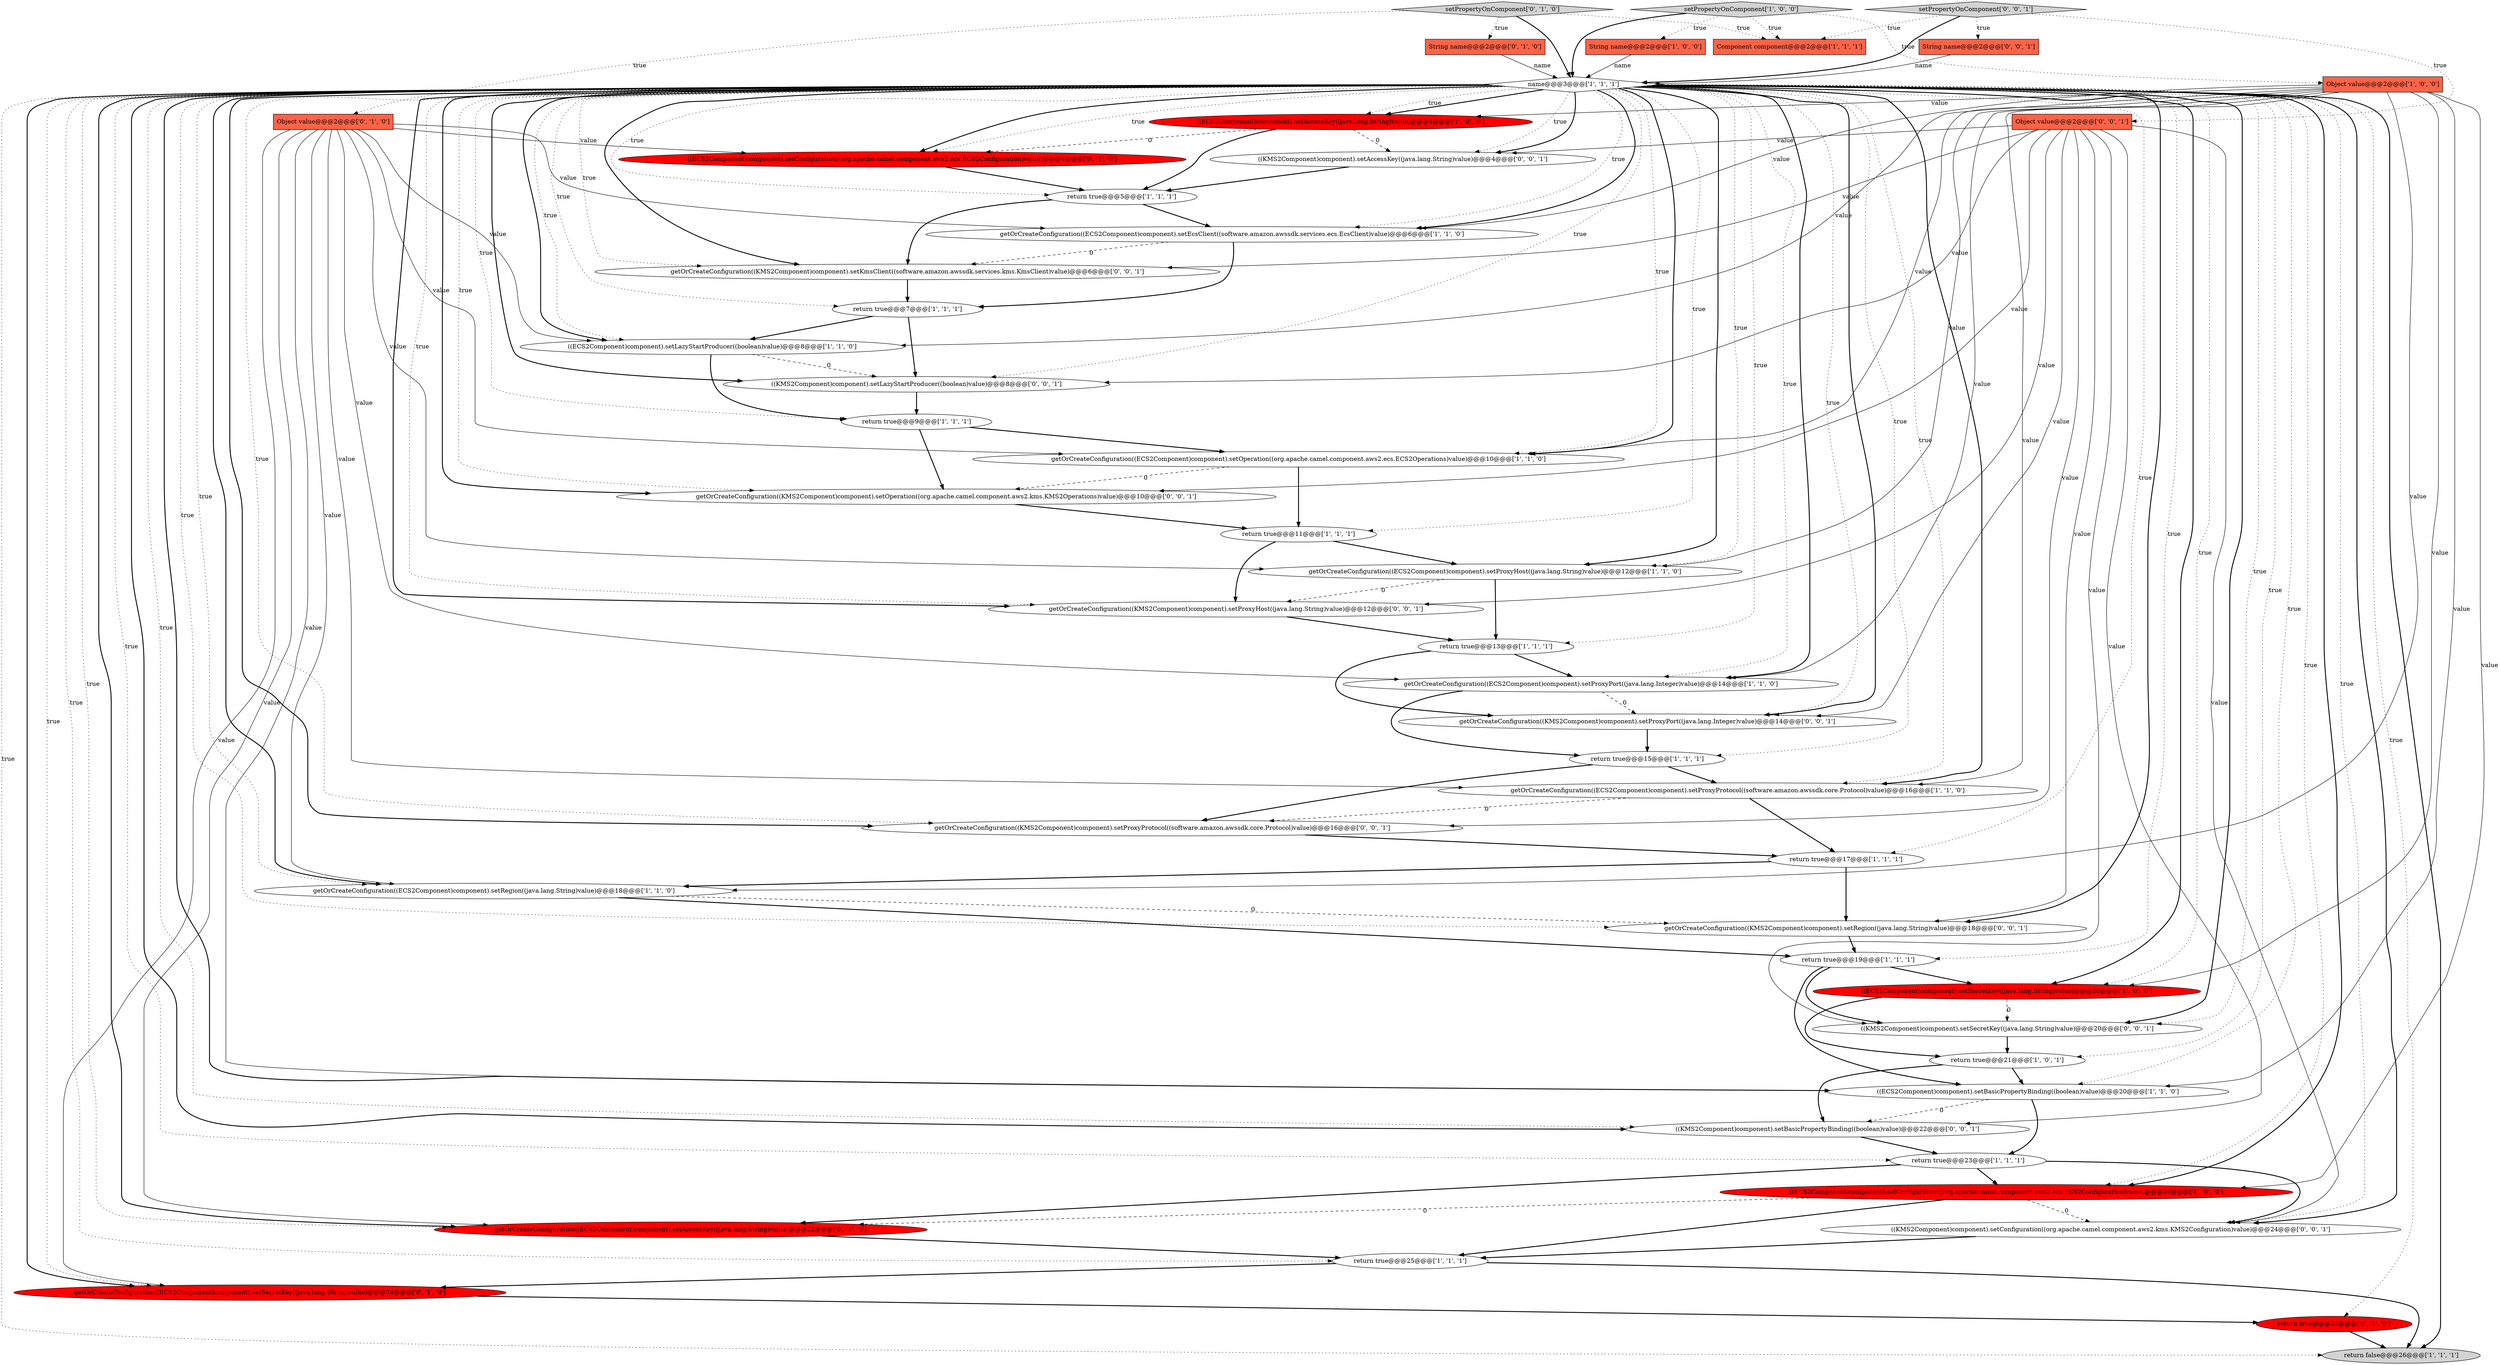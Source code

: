 digraph {
10 [style = filled, label = "return true@@@19@@@['1', '1', '1']", fillcolor = white, shape = ellipse image = "AAA0AAABBB1BBB"];
20 [style = filled, label = "getOrCreateConfiguration((ECS2Component)component).setEcsClient((software.amazon.awssdk.services.ecs.EcsClient)value)@@@6@@@['1', '1', '0']", fillcolor = white, shape = ellipse image = "AAA0AAABBB1BBB"];
30 [style = filled, label = "Object value@@@2@@@['0', '1', '0']", fillcolor = tomato, shape = box image = "AAA0AAABBB2BBB"];
18 [style = filled, label = "return true@@@5@@@['1', '1', '1']", fillcolor = white, shape = ellipse image = "AAA0AAABBB1BBB"];
39 [style = filled, label = "((KMS2Component)component).setSecretKey((java.lang.String)value)@@@20@@@['0', '0', '1']", fillcolor = white, shape = ellipse image = "AAA0AAABBB3BBB"];
35 [style = filled, label = "getOrCreateConfiguration((KMS2Component)component).setRegion((java.lang.String)value)@@@18@@@['0', '0', '1']", fillcolor = white, shape = ellipse image = "AAA0AAABBB3BBB"];
42 [style = filled, label = "getOrCreateConfiguration((KMS2Component)component).setKmsClient((software.amazon.awssdk.services.kms.KmsClient)value)@@@6@@@['0', '0', '1']", fillcolor = white, shape = ellipse image = "AAA0AAABBB3BBB"];
38 [style = filled, label = "String name@@@2@@@['0', '0', '1']", fillcolor = tomato, shape = box image = "AAA0AAABBB3BBB"];
7 [style = filled, label = "getOrCreateConfiguration((ECS2Component)component).setProxyPort((java.lang.Integer)value)@@@14@@@['1', '1', '0']", fillcolor = white, shape = ellipse image = "AAA0AAABBB1BBB"];
46 [style = filled, label = "getOrCreateConfiguration((KMS2Component)component).setProxyProtocol((software.amazon.awssdk.core.Protocol)value)@@@16@@@['0', '0', '1']", fillcolor = white, shape = ellipse image = "AAA0AAABBB3BBB"];
11 [style = filled, label = "((ECS2Component)component).setSecretKey((java.lang.String)value)@@@20@@@['1', '0', '0']", fillcolor = red, shape = ellipse image = "AAA1AAABBB1BBB"];
44 [style = filled, label = "((KMS2Component)component).setLazyStartProducer((boolean)value)@@@8@@@['0', '0', '1']", fillcolor = white, shape = ellipse image = "AAA0AAABBB3BBB"];
1 [style = filled, label = "((ECS2Component)component).setConfiguration((org.apache.camel.component.aws2.ecs.ECS2Configuration)value)@@@24@@@['1', '0', '0']", fillcolor = red, shape = ellipse image = "AAA1AAABBB1BBB"];
3 [style = filled, label = "return true@@@13@@@['1', '1', '1']", fillcolor = white, shape = ellipse image = "AAA0AAABBB1BBB"];
45 [style = filled, label = "getOrCreateConfiguration((KMS2Component)component).setProxyHost((java.lang.String)value)@@@12@@@['0', '0', '1']", fillcolor = white, shape = ellipse image = "AAA0AAABBB3BBB"];
32 [style = filled, label = "getOrCreateConfiguration((ECS2Component)component).setAccessKey((java.lang.String)value)@@@22@@@['0', '1', '0']", fillcolor = red, shape = ellipse image = "AAA1AAABBB2BBB"];
33 [style = filled, label = "getOrCreateConfiguration((ECS2Component)component).setSecretKey((java.lang.String)value)@@@24@@@['0', '1', '0']", fillcolor = red, shape = ellipse image = "AAA1AAABBB2BBB"];
41 [style = filled, label = "((KMS2Component)component).setConfiguration((org.apache.camel.component.aws2.kms.KMS2Configuration)value)@@@24@@@['0', '0', '1']", fillcolor = white, shape = ellipse image = "AAA0AAABBB3BBB"];
43 [style = filled, label = "getOrCreateConfiguration((KMS2Component)component).setOperation((org.apache.camel.component.aws2.kms.KMS2Operations)value)@@@10@@@['0', '0', '1']", fillcolor = white, shape = ellipse image = "AAA0AAABBB3BBB"];
5 [style = filled, label = "return true@@@9@@@['1', '1', '1']", fillcolor = white, shape = ellipse image = "AAA0AAABBB1BBB"];
2 [style = filled, label = "getOrCreateConfiguration((ECS2Component)component).setOperation((org.apache.camel.component.aws2.ecs.ECS2Operations)value)@@@10@@@['1', '1', '0']", fillcolor = white, shape = ellipse image = "AAA0AAABBB1BBB"];
25 [style = filled, label = "getOrCreateConfiguration((ECS2Component)component).setRegion((java.lang.String)value)@@@18@@@['1', '1', '0']", fillcolor = white, shape = ellipse image = "AAA0AAABBB1BBB"];
28 [style = filled, label = "String name@@@2@@@['0', '1', '0']", fillcolor = tomato, shape = box image = "AAA0AAABBB2BBB"];
9 [style = filled, label = "String name@@@2@@@['1', '0', '0']", fillcolor = tomato, shape = box image = "AAA0AAABBB1BBB"];
13 [style = filled, label = "return true@@@15@@@['1', '1', '1']", fillcolor = white, shape = ellipse image = "AAA0AAABBB1BBB"];
31 [style = filled, label = "setPropertyOnComponent['0', '1', '0']", fillcolor = lightgray, shape = diamond image = "AAA0AAABBB2BBB"];
6 [style = filled, label = "return true@@@11@@@['1', '1', '1']", fillcolor = white, shape = ellipse image = "AAA0AAABBB1BBB"];
24 [style = filled, label = "getOrCreateConfiguration((ECS2Component)component).setProxyHost((java.lang.String)value)@@@12@@@['1', '1', '0']", fillcolor = white, shape = ellipse image = "AAA0AAABBB1BBB"];
22 [style = filled, label = "return true@@@21@@@['1', '0', '1']", fillcolor = white, shape = ellipse image = "AAA0AAABBB1BBB"];
14 [style = filled, label = "return false@@@26@@@['1', '1', '1']", fillcolor = lightgray, shape = ellipse image = "AAA0AAABBB1BBB"];
21 [style = filled, label = "((ECS2Component)component).setBasicPropertyBinding((boolean)value)@@@20@@@['1', '1', '0']", fillcolor = white, shape = ellipse image = "AAA0AAABBB1BBB"];
34 [style = filled, label = "return true@@@25@@@['0', '1', '0']", fillcolor = red, shape = ellipse image = "AAA1AAABBB2BBB"];
26 [style = filled, label = "((ECS2Component)component).setAccessKey((java.lang.String)value)@@@4@@@['1', '0', '0']", fillcolor = red, shape = ellipse image = "AAA1AAABBB1BBB"];
12 [style = filled, label = "return true@@@7@@@['1', '1', '1']", fillcolor = white, shape = ellipse image = "AAA0AAABBB1BBB"];
4 [style = filled, label = "setPropertyOnComponent['1', '0', '0']", fillcolor = lightgray, shape = diamond image = "AAA0AAABBB1BBB"];
19 [style = filled, label = "return true@@@17@@@['1', '1', '1']", fillcolor = white, shape = ellipse image = "AAA0AAABBB1BBB"];
48 [style = filled, label = "getOrCreateConfiguration((KMS2Component)component).setProxyPort((java.lang.Integer)value)@@@14@@@['0', '0', '1']", fillcolor = white, shape = ellipse image = "AAA0AAABBB3BBB"];
8 [style = filled, label = "Object value@@@2@@@['1', '0', '0']", fillcolor = tomato, shape = box image = "AAA0AAABBB1BBB"];
23 [style = filled, label = "return true@@@25@@@['1', '1', '1']", fillcolor = white, shape = ellipse image = "AAA0AAABBB1BBB"];
36 [style = filled, label = "((KMS2Component)component).setAccessKey((java.lang.String)value)@@@4@@@['0', '0', '1']", fillcolor = white, shape = ellipse image = "AAA0AAABBB3BBB"];
47 [style = filled, label = "((KMS2Component)component).setBasicPropertyBinding((boolean)value)@@@22@@@['0', '0', '1']", fillcolor = white, shape = ellipse image = "AAA0AAABBB3BBB"];
15 [style = filled, label = "((ECS2Component)component).setLazyStartProducer((boolean)value)@@@8@@@['1', '1', '0']", fillcolor = white, shape = ellipse image = "AAA0AAABBB1BBB"];
17 [style = filled, label = "getOrCreateConfiguration((ECS2Component)component).setProxyProtocol((software.amazon.awssdk.core.Protocol)value)@@@16@@@['1', '1', '0']", fillcolor = white, shape = ellipse image = "AAA0AAABBB1BBB"];
37 [style = filled, label = "setPropertyOnComponent['0', '0', '1']", fillcolor = lightgray, shape = diamond image = "AAA0AAABBB3BBB"];
40 [style = filled, label = "Object value@@@2@@@['0', '0', '1']", fillcolor = tomato, shape = box image = "AAA0AAABBB3BBB"];
27 [style = filled, label = "name@@@3@@@['1', '1', '1']", fillcolor = white, shape = diamond image = "AAA0AAABBB1BBB"];
16 [style = filled, label = "Component component@@@2@@@['1', '1', '1']", fillcolor = tomato, shape = box image = "AAA0AAABBB1BBB"];
29 [style = filled, label = "((ECS2Component)component).setConfiguration((org.apache.camel.component.aws2.ecs.ECS2Configuration)value)@@@4@@@['0', '1', '0']", fillcolor = red, shape = ellipse image = "AAA1AAABBB2BBB"];
0 [style = filled, label = "return true@@@23@@@['1', '1', '1']", fillcolor = white, shape = ellipse image = "AAA0AAABBB1BBB"];
8->15 [style = solid, label="value"];
40->48 [style = solid, label="value"];
27->14 [style = dotted, label="true"];
27->1 [style = dotted, label="true"];
27->32 [style = dotted, label="true"];
27->47 [style = dotted, label="true"];
27->32 [style = bold, label=""];
32->23 [style = bold, label=""];
40->42 [style = solid, label="value"];
12->44 [style = bold, label=""];
37->27 [style = bold, label=""];
27->44 [style = dotted, label="true"];
8->26 [style = solid, label="value"];
2->6 [style = bold, label=""];
27->33 [style = dotted, label="true"];
27->44 [style = bold, label=""];
30->25 [style = solid, label="value"];
40->36 [style = solid, label="value"];
27->23 [style = dotted, label="true"];
27->2 [style = dotted, label="true"];
27->15 [style = dotted, label="true"];
27->19 [style = dotted, label="true"];
27->15 [style = bold, label=""];
1->23 [style = bold, label=""];
40->41 [style = solid, label="value"];
29->18 [style = bold, label=""];
37->38 [style = dotted, label="true"];
8->24 [style = solid, label="value"];
13->17 [style = bold, label=""];
23->33 [style = bold, label=""];
10->39 [style = bold, label=""];
31->28 [style = dotted, label="true"];
38->27 [style = solid, label="name"];
11->39 [style = dashed, label="0"];
17->46 [style = dashed, label="0"];
22->47 [style = bold, label=""];
27->7 [style = bold, label=""];
27->45 [style = bold, label=""];
36->18 [style = bold, label=""];
27->17 [style = bold, label=""];
13->46 [style = bold, label=""];
25->10 [style = bold, label=""];
35->10 [style = bold, label=""];
27->33 [style = bold, label=""];
30->21 [style = solid, label="value"];
27->18 [style = dotted, label="true"];
27->35 [style = dotted, label="true"];
47->0 [style = bold, label=""];
26->29 [style = dashed, label="0"];
27->25 [style = bold, label=""];
27->2 [style = bold, label=""];
27->36 [style = dotted, label="true"];
10->11 [style = bold, label=""];
27->22 [style = dotted, label="true"];
27->25 [style = dotted, label="true"];
21->0 [style = bold, label=""];
7->48 [style = dashed, label="0"];
27->41 [style = dotted, label="true"];
27->24 [style = dotted, label="true"];
10->21 [style = bold, label=""];
27->21 [style = dotted, label="true"];
40->45 [style = solid, label="value"];
40->35 [style = solid, label="value"];
19->25 [style = bold, label=""];
39->22 [style = bold, label=""];
23->14 [style = bold, label=""];
2->43 [style = dashed, label="0"];
31->30 [style = dotted, label="true"];
18->20 [style = bold, label=""];
27->46 [style = bold, label=""];
24->45 [style = dashed, label="0"];
27->11 [style = bold, label=""];
31->27 [style = bold, label=""];
3->7 [style = bold, label=""];
27->29 [style = dotted, label="true"];
30->2 [style = solid, label="value"];
27->20 [style = dotted, label="true"];
27->48 [style = dotted, label="true"];
8->11 [style = solid, label="value"];
8->25 [style = solid, label="value"];
34->14 [style = bold, label=""];
46->19 [style = bold, label=""];
48->13 [style = bold, label=""];
27->42 [style = dotted, label="true"];
27->29 [style = bold, label=""];
27->47 [style = bold, label=""];
27->20 [style = bold, label=""];
24->3 [style = bold, label=""];
30->32 [style = solid, label="value"];
27->26 [style = bold, label=""];
9->27 [style = solid, label="name"];
27->45 [style = dotted, label="true"];
8->21 [style = solid, label="value"];
27->43 [style = bold, label=""];
27->39 [style = dotted, label="true"];
27->14 [style = bold, label=""];
8->1 [style = solid, label="value"];
6->24 [style = bold, label=""];
40->39 [style = solid, label="value"];
27->13 [style = dotted, label="true"];
1->32 [style = dashed, label="0"];
30->20 [style = solid, label="value"];
40->44 [style = solid, label="value"];
27->35 [style = bold, label=""];
0->41 [style = bold, label=""];
27->39 [style = bold, label=""];
20->42 [style = dashed, label="0"];
21->47 [style = dashed, label="0"];
28->27 [style = solid, label="name"];
27->46 [style = dotted, label="true"];
0->1 [style = bold, label=""];
30->29 [style = solid, label="value"];
19->35 [style = bold, label=""];
11->22 [style = bold, label=""];
27->24 [style = bold, label=""];
8->20 [style = solid, label="value"];
27->17 [style = dotted, label="true"];
0->32 [style = bold, label=""];
30->7 [style = solid, label="value"];
40->47 [style = solid, label="value"];
27->21 [style = bold, label=""];
44->5 [style = bold, label=""];
40->43 [style = solid, label="value"];
37->16 [style = dotted, label="true"];
30->15 [style = solid, label="value"];
30->17 [style = solid, label="value"];
7->13 [style = bold, label=""];
8->7 [style = solid, label="value"];
27->5 [style = dotted, label="true"];
27->1 [style = bold, label=""];
27->36 [style = bold, label=""];
27->43 [style = dotted, label="true"];
45->3 [style = bold, label=""];
27->34 [style = dotted, label="true"];
27->26 [style = dotted, label="true"];
12->15 [style = bold, label=""];
27->10 [style = dotted, label="true"];
22->21 [style = bold, label=""];
4->8 [style = dotted, label="true"];
15->44 [style = dashed, label="0"];
8->2 [style = solid, label="value"];
42->12 [style = bold, label=""];
1->41 [style = dashed, label="0"];
31->16 [style = dotted, label="true"];
25->35 [style = dashed, label="0"];
27->12 [style = dotted, label="true"];
17->19 [style = bold, label=""];
43->6 [style = bold, label=""];
15->5 [style = bold, label=""];
27->11 [style = dotted, label="true"];
27->3 [style = dotted, label="true"];
27->42 [style = bold, label=""];
5->43 [style = bold, label=""];
5->2 [style = bold, label=""];
30->24 [style = solid, label="value"];
3->48 [style = bold, label=""];
30->33 [style = solid, label="value"];
27->7 [style = dotted, label="true"];
27->0 [style = dotted, label="true"];
4->27 [style = bold, label=""];
27->41 [style = bold, label=""];
20->12 [style = bold, label=""];
8->17 [style = solid, label="value"];
27->48 [style = bold, label=""];
26->36 [style = dashed, label="0"];
4->16 [style = dotted, label="true"];
27->6 [style = dotted, label="true"];
40->46 [style = solid, label="value"];
4->9 [style = dotted, label="true"];
37->40 [style = dotted, label="true"];
6->45 [style = bold, label=""];
41->23 [style = bold, label=""];
33->34 [style = bold, label=""];
26->18 [style = bold, label=""];
18->42 [style = bold, label=""];
}
